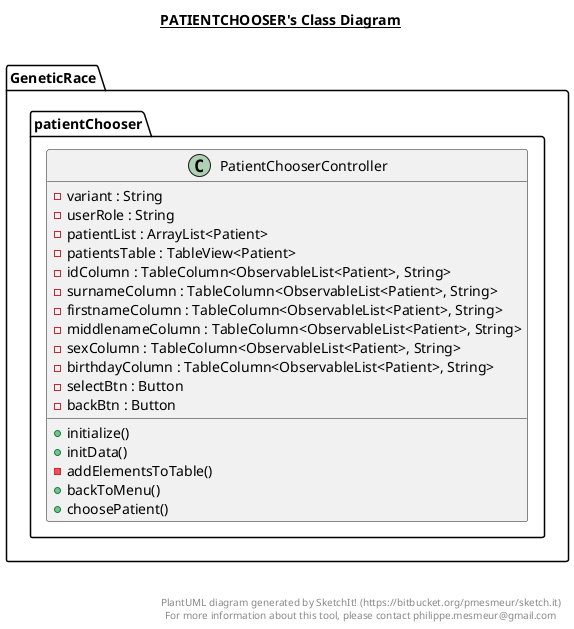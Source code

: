 @startuml

title __PATIENTCHOOSER's Class Diagram__\n

  package GeneticRace.patientChooser {
    class PatientChooserController {
        - variant : String
        - userRole : String
        - patientList : ArrayList<Patient>
        - patientsTable : TableView<Patient>
        - idColumn : TableColumn<ObservableList<Patient>, String>
        - surnameColumn : TableColumn<ObservableList<Patient>, String>
        - firstnameColumn : TableColumn<ObservableList<Patient>, String>
        - middlenameColumn : TableColumn<ObservableList<Patient>, String>
        - sexColumn : TableColumn<ObservableList<Patient>, String>
        - birthdayColumn : TableColumn<ObservableList<Patient>, String>
        - selectBtn : Button
        - backBtn : Button
        + initialize()
        + initData()
        - addElementsToTable()
        + backToMenu()
        + choosePatient()
    }
  }
  



right footer


PlantUML diagram generated by SketchIt! (https://bitbucket.org/pmesmeur/sketch.it)
For more information about this tool, please contact philippe.mesmeur@gmail.com
endfooter

@enduml

